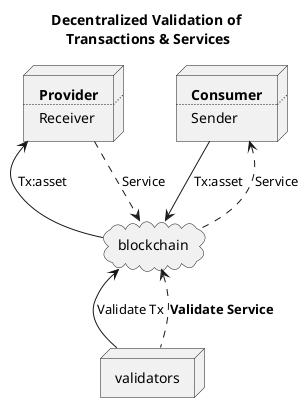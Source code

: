 @startuml

title Decentralized Validation of\n Transactions & Services


node sender [
<b>Consumer
....
Sender
]

node receiver[
<b>Provider
....
Receiver
]

cloud blockchain

sender -d-> blockchain: Tx:asset
blockchain -u-> receiver: Tx:asset
blockchain .u.> sender: Service
receiver .d.> blockchain: Service

node v as "validators"
v -u-> blockchain: Validate Tx
v .u.> blockchain: <b>Validate Service</b>
@enduml